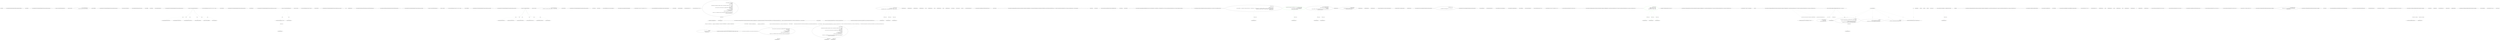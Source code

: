 digraph  {
m0_17 [cluster="Unk.Be", file="InstanceChooser.cs", label="Entry Unk.Be", span=""];
m0_12 [cluster="CommandLine.Tests.Fakes.SimpleOptionsWithValueList.SimpleOptionsWithValueList()", file="InstanceChooser.cs", label="Entry CommandLine.Tests.Fakes.SimpleOptionsWithValueList.SimpleOptionsWithValueList()", span="35-35"];
m0_16 [cluster="Unk.BeTrue", file="InstanceChooser.cs", label="Entry Unk.BeTrue", span=""];
m0_34 [cluster="CommandLine.Tests.Unit.ValueListAttributeParsingFixture.Value_list_with_max_elem_outside_bounds()", file="InstanceChooser.cs", label="Entry CommandLine.Tests.Unit.ValueListAttributeParsingFixture.Value_list_with_max_elem_outside_bounds()", span="76-76"];
m0_35 [cluster="CommandLine.Tests.Unit.ValueListAttributeParsingFixture.Value_list_with_max_elem_outside_bounds()", file="InstanceChooser.cs", label="var options = new OptionsWithValueListMaximumThree()", span="78-78"];
m0_36 [cluster="CommandLine.Tests.Unit.ValueListAttributeParsingFixture.Value_list_with_max_elem_outside_bounds()", file="InstanceChooser.cs", label="var parser = new Parser()", span="79-79"];
m0_37 [cluster="CommandLine.Tests.Unit.ValueListAttributeParsingFixture.Value_list_with_max_elem_outside_bounds()", file="InstanceChooser.cs", label="var result = parser.ParseArguments(\r\n                    new string[] { ''file.a'', ''file.b'', ''file.c'', ''file.d'' }, options)", span="80-81"];
m0_38 [cluster="CommandLine.Tests.Unit.ValueListAttributeParsingFixture.Value_list_with_max_elem_outside_bounds()", file="InstanceChooser.cs", label="result.Should().BeFalse()", span="83-83"];
m0_39 [cluster="CommandLine.Tests.Unit.ValueListAttributeParsingFixture.Value_list_with_max_elem_outside_bounds()", file="InstanceChooser.cs", label="Exit CommandLine.Tests.Unit.ValueListAttributeParsingFixture.Value_list_with_max_elem_outside_bounds()", span="76-76"];
m0_18 [cluster="System.Console.WriteLine(object)", file="InstanceChooser.cs", label="Entry System.Console.WriteLine(object)", span="0-0"];
m0_14 [cluster="CommandLine.Parser.ParseArguments(string[], object)", file="InstanceChooser.cs", label="Entry CommandLine.Parser.ParseArguments(string[], object)", span="141-141"];
m0_33 [cluster="Unk.BeFalse", file="InstanceChooser.cs", label="Entry Unk.BeFalse", span=""];
m0_32 [cluster="Unk.BeNull", file="InstanceChooser.cs", label="Entry Unk.BeNull", span=""];
m0_13 [cluster="CommandLine.Parser.Parser()", file="InstanceChooser.cs", label="Entry CommandLine.Parser.Parser()", span="55-55"];
m0_19 [cluster="CommandLine.Tests.Unit.ValueListAttributeParsingFixture.Value_list_with_max_elem_inside_bounds()", file="InstanceChooser.cs", label="Entry CommandLine.Tests.Unit.ValueListAttributeParsingFixture.Value_list_with_max_elem_inside_bounds()", span="59-59"];
m0_20 [cluster="CommandLine.Tests.Unit.ValueListAttributeParsingFixture.Value_list_with_max_elem_inside_bounds()", file="InstanceChooser.cs", label="var options = new OptionsWithValueListMaximumThree()", span="61-61"];
m0_22 [cluster="CommandLine.Tests.Unit.ValueListAttributeParsingFixture.Value_list_with_max_elem_inside_bounds()", file="InstanceChooser.cs", label="var result = parser.ParseArguments(new string[] { ''file.a'', ''file.b'', ''file.c'' }, options)", span="63-63"];
m0_24 [cluster="CommandLine.Tests.Unit.ValueListAttributeParsingFixture.Value_list_with_max_elem_inside_bounds()", file="InstanceChooser.cs", label="options.InputFilenames[0].Should().Be(''file.a'')", span="67-67"];
m0_25 [cluster="CommandLine.Tests.Unit.ValueListAttributeParsingFixture.Value_list_with_max_elem_inside_bounds()", file="InstanceChooser.cs", label="options.InputFilenames[1].Should().Be(''file.b'')", span="68-68"];
m0_26 [cluster="CommandLine.Tests.Unit.ValueListAttributeParsingFixture.Value_list_with_max_elem_inside_bounds()", file="InstanceChooser.cs", label="options.InputFilenames[2].Should().Be(''file.c'')", span="69-69"];
m0_27 [cluster="CommandLine.Tests.Unit.ValueListAttributeParsingFixture.Value_list_with_max_elem_inside_bounds()", file="InstanceChooser.cs", label="options.OutputFile.Should().BeNull()", span="70-70"];
m0_28 [cluster="CommandLine.Tests.Unit.ValueListAttributeParsingFixture.Value_list_with_max_elem_inside_bounds()", file="InstanceChooser.cs", label="options.Overwrite.Should().BeFalse()", span="71-71"];
m0_29 [cluster="CommandLine.Tests.Unit.ValueListAttributeParsingFixture.Value_list_with_max_elem_inside_bounds()", file="InstanceChooser.cs", label="Console.WriteLine(options)", span="72-72"];
m0_23 [cluster="CommandLine.Tests.Unit.ValueListAttributeParsingFixture.Value_list_with_max_elem_inside_bounds()", file="InstanceChooser.cs", label="result.Should().BeTrue()", span="65-65"];
m0_30 [cluster="CommandLine.Tests.Unit.ValueListAttributeParsingFixture.Value_list_with_max_elem_inside_bounds()", file="InstanceChooser.cs", label="Exit CommandLine.Tests.Unit.ValueListAttributeParsingFixture.Value_list_with_max_elem_inside_bounds()", span="59-59"];
m0_49 [cluster="Unk.HaveCount", file="InstanceChooser.cs", label="Entry Unk.HaveCount", span=""];
m0_40 [cluster="CommandLine.Tests.Unit.ValueListAttributeParsingFixture.Value_list_with_max_elem_set_to_zero_succeeds()", file="InstanceChooser.cs", label="Entry CommandLine.Tests.Unit.ValueListAttributeParsingFixture.Value_list_with_max_elem_set_to_zero_succeeds()", span="87-87"];
m0_41 [cluster="CommandLine.Tests.Unit.ValueListAttributeParsingFixture.Value_list_with_max_elem_set_to_zero_succeeds()", file="InstanceChooser.cs", label="var options = new OptionsWithValueListMaximumZero()", span="89-89"];
m0_42 [cluster="CommandLine.Tests.Unit.ValueListAttributeParsingFixture.Value_list_with_max_elem_set_to_zero_succeeds()", file="InstanceChooser.cs", label="var parser = new Parser()", span="90-90"];
m0_43 [cluster="CommandLine.Tests.Unit.ValueListAttributeParsingFixture.Value_list_with_max_elem_set_to_zero_succeeds()", file="InstanceChooser.cs", label="var result = parser.ParseArguments(new string[] { }, options)", span="91-91"];
m0_45 [cluster="CommandLine.Tests.Unit.ValueListAttributeParsingFixture.Value_list_with_max_elem_set_to_zero_succeeds()", file="InstanceChooser.cs", label="options.Junk.Should().HaveCount(n => n == 0)", span="95-95"];
m0_46 [cluster="CommandLine.Tests.Unit.ValueListAttributeParsingFixture.Value_list_with_max_elem_set_to_zero_succeeds()", file="InstanceChooser.cs", label="Console.WriteLine(options)", span="96-96"];
m0_44 [cluster="CommandLine.Tests.Unit.ValueListAttributeParsingFixture.Value_list_with_max_elem_set_to_zero_succeeds()", file="InstanceChooser.cs", label="result.Should().BeTrue()", span="93-93"];
m0_47 [cluster="CommandLine.Tests.Unit.ValueListAttributeParsingFixture.Value_list_with_max_elem_set_to_zero_succeeds()", file="InstanceChooser.cs", label="Exit CommandLine.Tests.Unit.ValueListAttributeParsingFixture.Value_list_with_max_elem_set_to_zero_succeeds()", span="87-87"];
m0_50 [cluster="lambda expression", file="InstanceChooser.cs", label="Entry lambda expression", span="95-95"];
m0_51 [cluster="lambda expression", file="InstanceChooser.cs", label="n == 0", span="95-95"];
m0_52 [cluster="lambda expression", file="InstanceChooser.cs", label="Exit lambda expression", span="95-95"];
m0_48 [cluster="CommandLine.Tests.Fakes.OptionsWithValueListMaximumZero.OptionsWithValueListMaximumZero()", file="InstanceChooser.cs", label="Entry CommandLine.Tests.Fakes.OptionsWithValueListMaximumZero.OptionsWithValueListMaximumZero()", span="36-36"];
m0_31 [cluster="CommandLine.Tests.Fakes.OptionsWithValueListMaximumThree.OptionsWithValueListMaximumThree()", file="InstanceChooser.cs", label="Entry CommandLine.Tests.Fakes.OptionsWithValueListMaximumThree.OptionsWithValueListMaximumThree()", span="35-35"];
m0_53 [cluster="CommandLine.Tests.Unit.ValueListAttributeParsingFixture.Value_list_with_max_elem_set_to_zero_failes()", file="InstanceChooser.cs", label="Entry CommandLine.Tests.Unit.ValueListAttributeParsingFixture.Value_list_with_max_elem_set_to_zero_failes()", span="100-100"];
m0_54 [cluster="CommandLine.Tests.Unit.ValueListAttributeParsingFixture.Value_list_with_max_elem_set_to_zero_failes()", file="InstanceChooser.cs", label="var options = new OptionsWithValueListMaximumZero()", span="102-102"];
m0_55 [cluster="CommandLine.Tests.Unit.ValueListAttributeParsingFixture.Value_list_with_max_elem_set_to_zero_failes()", file="InstanceChooser.cs", label="var parser = new Parser()", span="103-103"];
m0_56 [cluster="CommandLine.Tests.Unit.ValueListAttributeParsingFixture.Value_list_with_max_elem_set_to_zero_failes()", file="InstanceChooser.cs", label="var result = parser.ParseArguments(new string[] { ''some'', ''value'' }, options)", span="104-104"];
m0_57 [cluster="CommandLine.Tests.Unit.ValueListAttributeParsingFixture.Value_list_with_max_elem_set_to_zero_failes()", file="InstanceChooser.cs", label="result.Should().BeFalse()", span="106-106"];
m0_58 [cluster="CommandLine.Tests.Unit.ValueListAttributeParsingFixture.Value_list_with_max_elem_set_to_zero_failes()", file="InstanceChooser.cs", label="Exit CommandLine.Tests.Unit.ValueListAttributeParsingFixture.Value_list_with_max_elem_set_to_zero_failes()", span="100-100"];
m0_0 [cluster="CommandLine.Tests.Unit.ValueListAttributeParsingFixture.Value_list_attribute_isolates_non_option_values()", file="InstanceChooser.cs", label="Entry CommandLine.Tests.Unit.ValueListAttributeParsingFixture.Value_list_attribute_isolates_non_option_values()", span="41-41"];
m0_1 [cluster="CommandLine.Tests.Unit.ValueListAttributeParsingFixture.Value_list_attribute_isolates_non_option_values()", file="InstanceChooser.cs", label="var options = new SimpleOptionsWithValueList()", span="43-43"];
m0_2 [cluster="CommandLine.Tests.Unit.ValueListAttributeParsingFixture.Value_list_attribute_isolates_non_option_values()", file="InstanceChooser.cs", label="var parser = new Parser()", span="44-44"];
m0_3 [cluster="CommandLine.Tests.Unit.ValueListAttributeParsingFixture.Value_list_attribute_isolates_non_option_values()", file="InstanceChooser.cs", label="var result = parser.ParseArguments(\r\n                new string[] { ''--switch'', ''file1.ext'', ''file2.ext'', ''file3.ext'', ''-s'', ''out.ext'' }, options)", span="45-46"];
m0_5 [cluster="CommandLine.Tests.Unit.ValueListAttributeParsingFixture.Value_list_attribute_isolates_non_option_values()", file="InstanceChooser.cs", label="options.Items[0].Should().Be(''file1.ext'')", span="50-50"];
m0_6 [cluster="CommandLine.Tests.Unit.ValueListAttributeParsingFixture.Value_list_attribute_isolates_non_option_values()", file="InstanceChooser.cs", label="options.Items[1].Should().Be(''file2.ext'')", span="51-51"];
m0_7 [cluster="CommandLine.Tests.Unit.ValueListAttributeParsingFixture.Value_list_attribute_isolates_non_option_values()", file="InstanceChooser.cs", label="options.Items[2].Should().Be(''file3.ext'')", span="52-52"];
m0_8 [cluster="CommandLine.Tests.Unit.ValueListAttributeParsingFixture.Value_list_attribute_isolates_non_option_values()", file="InstanceChooser.cs", label="options.StringValue.Should().Be(''out.ext'')", span="53-53"];
m0_9 [cluster="CommandLine.Tests.Unit.ValueListAttributeParsingFixture.Value_list_attribute_isolates_non_option_values()", file="InstanceChooser.cs", label="options.BooleanValue.Should().BeTrue()", span="54-54"];
m0_10 [cluster="CommandLine.Tests.Unit.ValueListAttributeParsingFixture.Value_list_attribute_isolates_non_option_values()", file="InstanceChooser.cs", label="Console.WriteLine(options)", span="55-55"];
m0_4 [cluster="CommandLine.Tests.Unit.ValueListAttributeParsingFixture.Value_list_attribute_isolates_non_option_values()", file="InstanceChooser.cs", label="result.Should().BeTrue()", span="48-48"];
m0_11 [cluster="CommandLine.Tests.Unit.ValueListAttributeParsingFixture.Value_list_attribute_isolates_non_option_values()", file="InstanceChooser.cs", label="Exit CommandLine.Tests.Unit.ValueListAttributeParsingFixture.Value_list_attribute_isolates_non_option_values()", span="41-41"];
m0_15 [cluster="Unk.Should", file="InstanceChooser.cs", label="Entry Unk.Should", span=""];
m1_4 [cluster="Unk.Select", file="OptionMapper.cs", label="Entry Unk.Select", span=""];
m1_18 [cluster="string.MatchName(string, string, System.StringComparer)", file="OptionMapper.cs", label="Entry string.MatchName(string, string, System.StringComparer)", span="8-8"];
m1_24 [cluster="CommandLine.Core.OptionSpecification.FromOptionSpecification()", file="OptionMapper.cs", label="Entry CommandLine.Core.OptionSpecification.FromOptionSpecification()", span="15-15"];
m1_26 [cluster="CSharpx.Maybe<T1>.Return<T1, T2>(System.Func<T1, T2>, T2)", file="OptionMapper.cs", label="Entry CSharpx.Maybe<T1>.Return<T1, T2>(System.Func<T1, T2>, T2)", span="126-126"];
m1_23 [cluster="CommandLine.BadFormatConversionError.BadFormatConversionError(CommandLine.NameInfo)", file="OptionMapper.cs", label="Entry CommandLine.BadFormatConversionError.BadFormatConversionError(CommandLine.NameInfo)", span="324-324"];
m1_11 [cluster="Unk.ToMaybe", file="OptionMapper.cs", label="Entry Unk.ToMaybe", span=""];
m1_10 [cluster="Unk.FirstOrDefault", file="OptionMapper.cs", label="Entry Unk.FirstOrDefault", span=""];
m1_25 [cluster="CSharpx.Maybe.Just<T>(T)", file="OptionMapper.cs", label="Entry CSharpx.Maybe.Just<T>(T)", span="80-80"];
m1_13 [cluster="System.Tuple.Create<T1, T2>(T1, T2)", file="OptionMapper.cs", label="Entry System.Tuple.Create<T1, T2>(T1, T2)", span="0-0"];
m1_27 [cluster="lambda expression", file="OptionMapper.cs", label="Entry lambda expression", span="28-31"];
m1_8 [cluster="lambda expression", file="OptionMapper.cs", label="options.FirstOrDefault(\r\n                            s =>\r\n                            s.Key.MatchName(((OptionSpecification)pt.Specification).ShortName, ((OptionSpecification)pt.Specification).LongName, comparer))\r\n                               .ToMaybe()\r\n                               .Return(sequence =>\r\n                                    converter(sequence.Value, pt.Property.PropertyType, pt.Specification.TargetType != TargetType.Sequence)\r\n                                    .Return(converted =>\r\n                                            Tuple.Create(\r\n                                                pt.WithValue(Maybe.Just(converted)),\r\n                                                Maybe.Nothing<Error>()),\r\n                                            Tuple.Create<SpecificationProperty, Maybe<Error>>(\r\n                                                pt,\r\n                                                Maybe.Just<Error>(new BadFormatConversionError(((OptionSpecification)pt.Specification).FromOptionSpecification())))),\r\n                                Tuple.Create(pt, Maybe.Nothing<Error>()))", span="22-35"];
m1_16 [cluster="lambda expression", file="OptionMapper.cs", label="s.Key.MatchName(((OptionSpecification)pt.Specification).ShortName, ((OptionSpecification)pt.Specification).LongName, comparer)", span="24-24"];
m1_20 [cluster="lambda expression", file="OptionMapper.cs", label="converter(sequence.Value, pt.Property.PropertyType, pt.Specification.TargetType != TargetType.Sequence)\r\n                                    .Return(converted =>\r\n                                            Tuple.Create(\r\n                                                pt.WithValue(Maybe.Just(converted)),\r\n                                                Maybe.Nothing<Error>()),\r\n                                            Tuple.Create<SpecificationProperty, Maybe<Error>>(\r\n                                                pt,\r\n                                                Maybe.Just<Error>(new BadFormatConversionError(((OptionSpecification)pt.Specification).FromOptionSpecification()))))", span="27-34"];
m1_7 [cluster="lambda expression", file="OptionMapper.cs", label="Entry lambda expression", span="21-35"];
m1_31 [cluster="lambda expression", file="OptionMapper.cs", label="Entry lambda expression", span="38-38"];
m1_34 [cluster="lambda expression", file="OptionMapper.cs", label="Entry lambda expression", span="39-39"];
m1_37 [cluster="lambda expression", file="OptionMapper.cs", label="Entry lambda expression", span="39-39"];
m1_28 [cluster="lambda expression", file="OptionMapper.cs", label="Tuple.Create(\r\n                                                pt.WithValue(Maybe.Just(converted)),\r\n                                                Maybe.Nothing<Error>())", span="29-31"];
m1_9 [cluster="lambda expression", file="OptionMapper.cs", label="Exit lambda expression", span="21-35"];
m1_15 [cluster="lambda expression", file="OptionMapper.cs", label="Entry lambda expression", span="23-24"];
m1_19 [cluster="lambda expression", file="OptionMapper.cs", label="Entry lambda expression", span="26-34"];
m1_17 [cluster="lambda expression", file="OptionMapper.cs", label="Exit lambda expression", span="23-24"];
m1_21 [cluster="lambda expression", file="OptionMapper.cs", label="Exit lambda expression", span="26-34"];
m1_29 [cluster="lambda expression", file="OptionMapper.cs", label="Exit lambda expression", span="28-31"];
m1_32 [cluster="lambda expression", file="OptionMapper.cs", label="se.Item1", span="38-38"];
m1_33 [cluster="lambda expression", file="OptionMapper.cs", label="Exit lambda expression", span="38-38"];
m1_35 [cluster="lambda expression", file="OptionMapper.cs", label="se.Item2", span="39-39"];
m1_36 [cluster="lambda expression", file="OptionMapper.cs", label="Exit lambda expression", span="39-39"];
m1_38 [cluster="lambda expression", file="OptionMapper.cs", label="se.Value", span="39-39"];
m1_39 [cluster="lambda expression", file="OptionMapper.cs", label="Exit lambda expression", span="39-39"];
m1_14 [cluster="Unk.Return", file="OptionMapper.cs", label="Entry Unk.Return", span=""];
m1_22 [cluster="Unk.converter", file="OptionMapper.cs", label="Entry Unk.converter", span=""];
m1_5 [cluster="Unk.>", file="OptionMapper.cs", label="Entry Unk.>", span=""];
m1_12 [cluster="CSharpx.Maybe.Nothing<T>()", file="OptionMapper.cs", label="Entry CSharpx.Maybe.Nothing<T>()", span="75-75"];
m1_30 [cluster="CommandLine.Core.SpecificationProperty.WithValue(CSharpx.Maybe<object>)", file="OptionMapper.cs", label="Entry CommandLine.Core.SpecificationProperty.WithValue(CSharpx.Maybe<object>)", span="18-18"];
m1_6 [cluster="Unk.Succeed", file="OptionMapper.cs", label="Entry Unk.Succeed", span=""];
m1_0 [cluster="CommandLine.Core.OptionMapper.MapValues(System.Collections.Generic.IEnumerable<CommandLine.Core.SpecificationProperty>, System.Collections.Generic.IEnumerable<System.Collections.Generic.KeyValuePair<string, System.Collections.Generic.IEnumerable<string>>>, System.Func<System.Collections.Generic.IEnumerable<string>, System.Type, bool, CSharpx.Maybe<object>>, System.StringComparer)", file="OptionMapper.cs", label="Entry CommandLine.Core.OptionMapper.MapValues(System.Collections.Generic.IEnumerable<CommandLine.Core.SpecificationProperty>, System.Collections.Generic.IEnumerable<System.Collections.Generic.KeyValuePair<string, System.Collections.Generic.IEnumerable<string>>>, System.Func<System.Collections.Generic.IEnumerable<string>, System.Type, bool, CSharpx.Maybe<object>>, System.StringComparer)", span="14-14"];
m1_1 [cluster="CommandLine.Core.OptionMapper.MapValues(System.Collections.Generic.IEnumerable<CommandLine.Core.SpecificationProperty>, System.Collections.Generic.IEnumerable<System.Collections.Generic.KeyValuePair<string, System.Collections.Generic.IEnumerable<string>>>, System.Func<System.Collections.Generic.IEnumerable<string>, System.Type, bool, CSharpx.Maybe<object>>, System.StringComparer)", file="OptionMapper.cs", label="var sequencesAndErrors = propertyTuples\r\n                .Select(pt =>\r\n                    options.FirstOrDefault(\r\n                            s =>\r\n                            s.Key.MatchName(((OptionSpecification)pt.Specification).ShortName, ((OptionSpecification)pt.Specification).LongName, comparer))\r\n                               .ToMaybe()\r\n                               .Return(sequence =>\r\n                                    converter(sequence.Value, pt.Property.PropertyType, pt.Specification.TargetType != TargetType.Sequence)\r\n                                    .Return(converted =>\r\n                                            Tuple.Create(\r\n                                                pt.WithValue(Maybe.Just(converted)),\r\n                                                Maybe.Nothing<Error>()),\r\n                                            Tuple.Create<SpecificationProperty, Maybe<Error>>(\r\n                                                pt,\r\n                                                Maybe.Just<Error>(new BadFormatConversionError(((OptionSpecification)pt.Specification).FromOptionSpecification())))),\r\n                                Tuple.Create(pt, Maybe.Nothing<Error>()))\r\n                )", span="20-36"];
m1_2 [cluster="CommandLine.Core.OptionMapper.MapValues(System.Collections.Generic.IEnumerable<CommandLine.Core.SpecificationProperty>, System.Collections.Generic.IEnumerable<System.Collections.Generic.KeyValuePair<string, System.Collections.Generic.IEnumerable<string>>>, System.Func<System.Collections.Generic.IEnumerable<string>, System.Type, bool, CSharpx.Maybe<object>>, System.StringComparer)", file="OptionMapper.cs", label="return Result.Succeed(\r\n                sequencesAndErrors.Select(se => se.Item1),\r\n                sequencesAndErrors.Select(se => se.Item2).OfType<Just<Error>>().Select(se => se.Value));", span="37-39"];
m1_3 [cluster="CommandLine.Core.OptionMapper.MapValues(System.Collections.Generic.IEnumerable<CommandLine.Core.SpecificationProperty>, System.Collections.Generic.IEnumerable<System.Collections.Generic.KeyValuePair<string, System.Collections.Generic.IEnumerable<string>>>, System.Func<System.Collections.Generic.IEnumerable<string>, System.Type, bool, CSharpx.Maybe<object>>, System.StringComparer)", file="OptionMapper.cs", label="Exit CommandLine.Core.OptionMapper.MapValues(System.Collections.Generic.IEnumerable<CommandLine.Core.SpecificationProperty>, System.Collections.Generic.IEnumerable<System.Collections.Generic.KeyValuePair<string, System.Collections.Generic.IEnumerable<string>>>, System.Func<System.Collections.Generic.IEnumerable<string>, System.Type, bool, CSharpx.Maybe<object>>, System.StringComparer)", span="14-14"];
m1_40 [file="OptionMapper.cs", label="System.Collections.Generic.IEnumerable<System.Collections.Generic.KeyValuePair<string, System.Collections.Generic.IEnumerable<string>>>", span=""];
m1_41 [file="OptionMapper.cs", label="System.Func<System.Collections.Generic.IEnumerable<string>, System.Type, bool, CSharpx.Maybe<object>>", span=""];
m1_42 [file="OptionMapper.cs", label="System.StringComparer", span=""];
m1_43 [file="OptionMapper.cs", label="CommandLine.Core.SpecificationProperty", span=""];
m2_13 [cluster="Unk.Where", file="OptionMapperTests.cs", label="Entry Unk.Where", span=""];
m2_12 [cluster="Unk.Create", file="OptionMapperTests.cs", label="Entry Unk.Create", span=""];
m2_6 [cluster="System.Collections.Generic.KeyValuePair<TKey, TValue>.KeyValuePair(TKey, TValue)", file="OptionMapperTests.cs", label="Entry System.Collections.Generic.KeyValuePair<TKey, TValue>.KeyValuePair(TKey, TValue)", span="0-0"];
m2_11 [cluster="Unk.Single", file="OptionMapperTests.cs", label="Entry Unk.Single", span=""];
m2_15 [cluster="Unk.NotNull", file="OptionMapperTests.cs", label="Entry Unk.NotNull", span=""];
m2_7 [cluster="CommandLine.Core.OptionSpecification.OptionSpecification(string, string, bool, string, CSharpx.Maybe<int>, CSharpx.Maybe<int>, char, CSharpx.Maybe<object>, string, string, System.Collections.Generic.IEnumerable<string>, System.Type, CommandLine.Core.TargetType)", file="OptionMapperTests.cs", label="Entry CommandLine.Core.OptionSpecification.OptionSpecification(string, string, bool, string, CSharpx.Maybe<int>, CSharpx.Maybe<int>, char, CSharpx.Maybe<object>, string, string, System.Collections.Generic.IEnumerable<string>, System.Type, CommandLine.Core.TargetType)", span="16-16"];
m2_27 [cluster="CommandLine.Core.TypeConverter.ChangeType(System.Collections.Generic.IEnumerable<string>, System.Type, bool, System.Globalization.CultureInfo)", file="OptionMapperTests.cs", label="Entry CommandLine.Core.TypeConverter.ChangeType(System.Collections.Generic.IEnumerable<string>, System.Type, bool, System.Globalization.CultureInfo)", span="13-13"];
m2_16 [cluster="lambda expression", file="OptionMapperTests.cs", label="Entry lambda expression", span="28-28"];
m2_28 [cluster="lambda expression", file="OptionMapperTests.cs", label="Entry lambda expression", span="41-43"];
m2_20 [cluster="lambda expression", file="OptionMapperTests.cs", label="Entry lambda expression", span="34-34"];
m2_24 [cluster="lambda expression", file="OptionMapperTests.cs", label="Entry lambda expression", span="36-36"];
m2_30 [cluster="lambda expression", file="OptionMapperTests.cs", label="Exit lambda expression", span="41-43"];
m2_29 [cluster="lambda expression", file="OptionMapperTests.cs", label="a.Specification.IsOption()\r\n                && ((OptionSpecification)a.Specification).ShortName.Equals(''x'')\r\n                && (bool)((Just<object>)a.Value).Value", span="41-43"];
m2_22 [cluster="lambda expression", file="OptionMapperTests.cs", label="Exit lambda expression", span="34-34"];
m2_21 [cluster="lambda expression", file="OptionMapperTests.cs", label="pt.Specification.IsOption()", span="34-34"];
m2_26 [cluster="lambda expression", file="OptionMapperTests.cs", label="Exit lambda expression", span="36-36"];
m2_25 [cluster="lambda expression", file="OptionMapperTests.cs", label="TypeConverter.ChangeType(vals, type, isScalar, CultureInfo.InvariantCulture)", span="36-36"];
m2_17 [cluster="lambda expression", file="OptionMapperTests.cs", label="p.Name.Equals(''BoolValue'', StringComparison.Ordinal)", span="28-28"];
m2_18 [cluster="lambda expression", file="OptionMapperTests.cs", label="Exit lambda expression", span="28-28"];
m2_0 [cluster="CommandLine.Tests.Unit.Core.OptionMapperTests.Map_boolean_switch_creates_boolean_value()", file="OptionMapperTests.cs", label="Entry CommandLine.Tests.Unit.Core.OptionMapperTests.Map_boolean_switch_creates_boolean_value()", span="17-17"];
m2_4 [cluster="CommandLine.Tests.Unit.Core.OptionMapperTests.Map_boolean_switch_creates_boolean_value()", color=green, community=1, file="OptionMapperTests.cs", label="Assert.NotNull(((Ok<IEnumerable<SpecificationProperty>, Error>)result).Value.Success.Single(\r\n                a => a.Specification.IsOption()\r\n                && ((OptionSpecification)a.Specification).ShortName.Equals(''x'')\r\n                && (bool)((Just<object>)a.Value).Value))", prediction=0, span="40-43"];
m2_3 [cluster="CommandLine.Tests.Unit.Core.OptionMapperTests.Map_boolean_switch_creates_boolean_value()", file="OptionMapperTests.cs", label="var result = OptionMapper.MapValues(\r\n                specProps.Where(pt => pt.Specification.IsOption()),\r\n                tokenPartitions,\r\n                (vals, type, isScalar) => TypeConverter.ChangeType(vals, type, isScalar, CultureInfo.InvariantCulture),\r\n                StringComparer.InvariantCulture)", span="33-37"];
m2_1 [cluster="CommandLine.Tests.Unit.Core.OptionMapperTests.Map_boolean_switch_creates_boolean_value()", file="OptionMapperTests.cs", label="var tokenPartitions = new[]\r\n                {\r\n                    new KeyValuePair<string, IEnumerable<string>>(''x'', new [] { ''true'' })\r\n                }", span="20-23"];
m2_2 [cluster="CommandLine.Tests.Unit.Core.OptionMapperTests.Map_boolean_switch_creates_boolean_value()", file="OptionMapperTests.cs", label="var specProps = new[]\r\n                {\r\n                    SpecificationProperty.Create(\r\n                        new OptionSpecification(''x'', string.Empty, false, string.Empty, Maybe.Nothing<int>(), Maybe.Nothing<int>(), '\0', Maybe.Nothing<object>(), string.Empty, string.Empty, new List<string>(), typeof(bool), TargetType.Switch), \r\n                        typeof(FakeOptions).GetProperties().Single(p => p.Name.Equals(''BoolValue'', StringComparison.Ordinal)),\r\n                        Maybe.Nothing<object>())\r\n                }", span="24-30"];
m2_5 [cluster="CommandLine.Tests.Unit.Core.OptionMapperTests.Map_boolean_switch_creates_boolean_value()", file="OptionMapperTests.cs", label="Exit CommandLine.Tests.Unit.Core.OptionMapperTests.Map_boolean_switch_creates_boolean_value()", span="17-17"];
m2_31 [cluster="string.Equals(string)", file="OptionMapperTests.cs", label="Entry string.Equals(string)", span="0-0"];
m2_8 [cluster="CSharpx.Maybe.Nothing<T>()", file="OptionMapperTests.cs", label="Entry CSharpx.Maybe.Nothing<T>()", span="75-75"];
m2_19 [cluster="string.Equals(string, System.StringComparison)", file="OptionMapperTests.cs", label="Entry string.Equals(string, System.StringComparison)", span="0-0"];
m2_23 [cluster="CommandLine.Core.Specification.IsOption()", file="OptionMapperTests.cs", label="Entry CommandLine.Core.Specification.IsOption()", span="10-10"];
m2_14 [cluster="Unk.MapValues", file="OptionMapperTests.cs", label="Entry Unk.MapValues", span=""];
m2_10 [cluster="System.Type.GetProperties()", file="OptionMapperTests.cs", label="Entry System.Type.GetProperties()", span="0-0"];
m2_9 [cluster="System.Collections.Generic.List<T>.List()", file="OptionMapperTests.cs", label="Entry System.Collections.Generic.List<T>.List()", span="0-0"];
m5_36 [cluster="CSharpx.Maybe<T1>.Return<T1, T2>(System.Func<T1, T2>, T2)", file="ValueMapper.cs", label="Entry CSharpx.Maybe<T1>.Return<T1, T2>(System.Func<T1, T2>, T2)", span="126-126"];
m5_32 [cluster="System.Collections.Generic.IEnumerable<TSource>.Empty<TSource>()", file="ValueMapper.cs", label="Entry System.Collections.Generic.IEnumerable<TSource>.Empty<TSource>()", span="31-31"];
m5_0 [cluster="CommandLine.Core.ValueMapper.MapValues(System.Collections.Generic.IEnumerable<CommandLine.Core.SpecificationProperty>, System.Collections.Generic.IEnumerable<string>, System.Func<System.Collections.Generic.IEnumerable<string>, System.Type, bool, CSharpx.Maybe<object>>)", file="ValueMapper.cs", label="Entry CommandLine.Core.ValueMapper.MapValues(System.Collections.Generic.IEnumerable<CommandLine.Core.SpecificationProperty>, System.Collections.Generic.IEnumerable<string>, System.Func<System.Collections.Generic.IEnumerable<string>, System.Type, bool, CSharpx.Maybe<object>>)", span="15-15"];
m5_2 [cluster="CommandLine.Core.ValueMapper.MapValues(System.Collections.Generic.IEnumerable<CommandLine.Core.SpecificationProperty>, System.Collections.Generic.IEnumerable<string>, System.Func<System.Collections.Generic.IEnumerable<string>, System.Type, bool, CSharpx.Maybe<object>>)", color=green, community=0, file="ValueMapper.cs", label="return Result.Succeed(\r\n                propAndErrors.Select(pe => pe.Item1),\r\n                propAndErrors.Select(pe => pe.Item2)\r\n                    .OfType<Just<Error>>().Select(e => e.Value)\r\n                );", prediction=1, span="22-26"];
m5_1 [cluster="CommandLine.Core.ValueMapper.MapValues(System.Collections.Generic.IEnumerable<CommandLine.Core.SpecificationProperty>, System.Collections.Generic.IEnumerable<string>, System.Func<System.Collections.Generic.IEnumerable<string>, System.Type, bool, CSharpx.Maybe<object>>)", file="ValueMapper.cs", label="var propAndErrors = MapValuesImpl(specProps, values, converter)", span="20-20"];
m5_3 [cluster="CommandLine.Core.ValueMapper.MapValues(System.Collections.Generic.IEnumerable<CommandLine.Core.SpecificationProperty>, System.Collections.Generic.IEnumerable<string>, System.Func<System.Collections.Generic.IEnumerable<string>, System.Type, bool, CSharpx.Maybe<object>>)", file="ValueMapper.cs", label="Exit CommandLine.Core.ValueMapper.MapValues(System.Collections.Generic.IEnumerable<CommandLine.Core.SpecificationProperty>, System.Collections.Generic.IEnumerable<string>, System.Func<System.Collections.Generic.IEnumerable<string>, System.Type, bool, CSharpx.Maybe<object>>)", span="15-15"];
m5_71 [cluster="CSharpx.Maybe<T>.FromJust<T>(System.Exception)", file="ValueMapper.cs", label="Entry CSharpx.Maybe<T>.FromJust<T>(System.Exception)", span="160-160"];
m5_6 [cluster="Unk.>", file="ValueMapper.cs", label="Entry Unk.>", span=""];
m5_4 [cluster="CommandLine.Core.ValueMapper.MapValuesImpl(System.Collections.Generic.IEnumerable<CommandLine.Core.SpecificationProperty>, System.Collections.Generic.IEnumerable<string>, System.Func<System.Collections.Generic.IEnumerable<string>, System.Type, bool, CSharpx.Maybe<object>>)", file="ValueMapper.cs", label="Entry CommandLine.Core.ValueMapper.MapValuesImpl(System.Collections.Generic.IEnumerable<CommandLine.Core.SpecificationProperty>, System.Collections.Generic.IEnumerable<string>, System.Func<System.Collections.Generic.IEnumerable<string>, System.Type, bool, CSharpx.Maybe<object>>)", span="29-29"];
m5_29 [cluster="CommandLine.Core.ValueMapper.MapValuesImpl(System.Collections.Generic.IEnumerable<CommandLine.Core.SpecificationProperty>, System.Collections.Generic.IEnumerable<string>, System.Func<System.Collections.Generic.IEnumerable<string>, System.Type, bool, CSharpx.Maybe<object>>)", file="ValueMapper.cs", label="MapValuesImpl(specProps.Skip(1), values.Skip(taken.Count()), converter)", span="65-65"];
m5_17 [cluster="CommandLine.Core.ValueMapper.MapValuesImpl(System.Collections.Generic.IEnumerable<CommandLine.Core.SpecificationProperty>, System.Collections.Generic.IEnumerable<string>, System.Func<System.Collections.Generic.IEnumerable<string>, System.Type, bool, CSharpx.Maybe<object>>)", file="ValueMapper.cs", label="specProps.Empty()", span="34-34"];
m5_18 [cluster="CommandLine.Core.ValueMapper.MapValuesImpl(System.Collections.Generic.IEnumerable<CommandLine.Core.SpecificationProperty>, System.Collections.Generic.IEnumerable<string>, System.Func<System.Collections.Generic.IEnumerable<string>, System.Type, bool, CSharpx.Maybe<object>>)", file="ValueMapper.cs", label="yield break;", span="36-36"];
m5_22 [cluster="CommandLine.Core.ValueMapper.MapValuesImpl(System.Collections.Generic.IEnumerable<CommandLine.Core.SpecificationProperty>, System.Collections.Generic.IEnumerable<string>, System.Func<System.Collections.Generic.IEnumerable<string>, System.Type, bool, CSharpx.Maybe<object>>)", file="ValueMapper.cs", label="yield return\r\n                    Tuple.Create(pt, pt.Specification.MakeErrorInCaseOfMinConstraint());", span="42-43"];
m5_23 [cluster="CommandLine.Core.ValueMapper.MapValuesImpl(System.Collections.Generic.IEnumerable<CommandLine.Core.SpecificationProperty>, System.Collections.Generic.IEnumerable<string>, System.Func<System.Collections.Generic.IEnumerable<string>, System.Type, bool, CSharpx.Maybe<object>>)", file="ValueMapper.cs", label="yield break;", span="44-44"];
m5_26 [cluster="CommandLine.Core.ValueMapper.MapValuesImpl(System.Collections.Generic.IEnumerable<CommandLine.Core.SpecificationProperty>, System.Collections.Generic.IEnumerable<string>, System.Func<System.Collections.Generic.IEnumerable<string>, System.Type, bool, CSharpx.Maybe<object>>)", file="ValueMapper.cs", label="yield return\r\n                    Tuple.Create<SpecificationProperty, Maybe<Error>>(\r\n                        pt, Maybe.Just<Error>(new SequenceOutOfRangeError(NameInfo.EmptyName)));", span="52-54"];
m5_27 [cluster="CommandLine.Core.ValueMapper.MapValuesImpl(System.Collections.Generic.IEnumerable<CommandLine.Core.SpecificationProperty>, System.Collections.Generic.IEnumerable<string>, System.Func<System.Collections.Generic.IEnumerable<string>, System.Type, bool, CSharpx.Maybe<object>>)", file="ValueMapper.cs", label="yield break;", span="55-55"];
m5_28 [cluster="CommandLine.Core.ValueMapper.MapValuesImpl(System.Collections.Generic.IEnumerable<CommandLine.Core.SpecificationProperty>, System.Collections.Generic.IEnumerable<string>, System.Func<System.Collections.Generic.IEnumerable<string>, System.Type, bool, CSharpx.Maybe<object>>)", file="ValueMapper.cs", label="yield return\r\n                converter(taken, pt.Property.PropertyType, pt.Specification.TargetType != TargetType.Sequence)\r\n                    .Return(\r\n                        converted => Tuple.Create(pt.WithValue(Maybe.Just(converted)), Maybe.Nothing<Error>()),\r\n                        Tuple.Create<SpecificationProperty, Maybe<Error>>(\r\n                            pt, Maybe.Just<Error>(new BadFormatConversionError(NameInfo.EmptyName))));", span="58-63"];
m5_30 [cluster="CommandLine.Core.ValueMapper.MapValuesImpl(System.Collections.Generic.IEnumerable<CommandLine.Core.SpecificationProperty>, System.Collections.Generic.IEnumerable<string>, System.Func<System.Collections.Generic.IEnumerable<string>, System.Type, bool, CSharpx.Maybe<object>>)", file="ValueMapper.cs", label="yield return value;", span="67-67"];
m5_19 [cluster="CommandLine.Core.ValueMapper.MapValuesImpl(System.Collections.Generic.IEnumerable<CommandLine.Core.SpecificationProperty>, System.Collections.Generic.IEnumerable<string>, System.Func<System.Collections.Generic.IEnumerable<string>, System.Type, bool, CSharpx.Maybe<object>>)", file="ValueMapper.cs", label="var pt = specProps.First()", span="38-38"];
m5_20 [cluster="CommandLine.Core.ValueMapper.MapValuesImpl(System.Collections.Generic.IEnumerable<CommandLine.Core.SpecificationProperty>, System.Collections.Generic.IEnumerable<string>, System.Func<System.Collections.Generic.IEnumerable<string>, System.Type, bool, CSharpx.Maybe<object>>)", file="ValueMapper.cs", label="var taken = values.Take(pt.Specification.CountOfMaxNumberOfValues().Return(n => n, values.Count()))", span="39-39"];
m5_24 [cluster="CommandLine.Core.ValueMapper.MapValuesImpl(System.Collections.Generic.IEnumerable<CommandLine.Core.SpecificationProperty>, System.Collections.Generic.IEnumerable<string>, System.Func<System.Collections.Generic.IEnumerable<string>, System.Type, bool, CSharpx.Maybe<object>>)", file="ValueMapper.cs", label="var next = specProps.Skip(1).FirstOrDefault(s => s.Specification.IsValue()).ToMaybe()", span="47-47"];
m5_25 [cluster="CommandLine.Core.ValueMapper.MapValuesImpl(System.Collections.Generic.IEnumerable<CommandLine.Core.SpecificationProperty>, System.Collections.Generic.IEnumerable<string>, System.Func<System.Collections.Generic.IEnumerable<string>, System.Type, bool, CSharpx.Maybe<object>>)", file="ValueMapper.cs", label="pt.Specification.Max.IsJust()\r\n                && next.IsNothing()\r\n                && values.Skip(taken.Count()).Any()", span="48-50"];
m5_21 [cluster="CommandLine.Core.ValueMapper.MapValuesImpl(System.Collections.Generic.IEnumerable<CommandLine.Core.SpecificationProperty>, System.Collections.Generic.IEnumerable<string>, System.Func<System.Collections.Generic.IEnumerable<string>, System.Type, bool, CSharpx.Maybe<object>>)", file="ValueMapper.cs", label="taken.Empty()", span="40-40"];
m5_31 [cluster="CommandLine.Core.ValueMapper.MapValuesImpl(System.Collections.Generic.IEnumerable<CommandLine.Core.SpecificationProperty>, System.Collections.Generic.IEnumerable<string>, System.Func<System.Collections.Generic.IEnumerable<string>, System.Type, bool, CSharpx.Maybe<object>>)", file="ValueMapper.cs", label="Exit CommandLine.Core.ValueMapper.MapValuesImpl(System.Collections.Generic.IEnumerable<CommandLine.Core.SpecificationProperty>, System.Collections.Generic.IEnumerable<string>, System.Func<System.Collections.Generic.IEnumerable<string>, System.Type, bool, CSharpx.Maybe<object>>)", span="29-29"];
m5_34 [cluster="CommandLine.Core.Specification.CountOfMaxNumberOfValues()", file="ValueMapper.cs", label="Entry CommandLine.Core.Specification.CountOfMaxNumberOfValues()", span="71-71"];
m5_56 [cluster="CommandLine.Core.Specification.IsValue()", file="ValueMapper.cs", label="Entry CommandLine.Core.Specification.IsValue()", span="15-15"];
m5_42 [cluster="Unk.ToMaybe", file="ValueMapper.cs", label="Entry Unk.ToMaybe", span=""];
m5_46 [cluster="CommandLine.SequenceOutOfRangeError.SequenceOutOfRangeError(CommandLine.NameInfo)", file="ValueMapper.cs", label="Entry CommandLine.SequenceOutOfRangeError.SequenceOutOfRangeError(CommandLine.NameInfo)", span="335-335"];
m5_39 [cluster="System.Tuple.Create<T1, T2>(T1, T2)", file="ValueMapper.cs", label="Entry System.Tuple.Create<T1, T2>(T1, T2)", span="0-0"];
m5_47 [cluster="CSharpx.Maybe.Just<T>(T)", file="ValueMapper.cs", label="Entry CSharpx.Maybe.Just<T>(T)", span="80-80"];
m5_53 [cluster="lambda expression", file="ValueMapper.cs", label="Entry lambda expression", span="47-47"];
m5_8 [cluster="lambda expression", file="ValueMapper.cs", label="Entry lambda expression", span="23-23"];
m5_11 [cluster="lambda expression", file="ValueMapper.cs", label="Entry lambda expression", span="24-24"];
m5_14 [cluster="lambda expression", file="ValueMapper.cs", label="Entry lambda expression", span="25-25"];
m5_10 [cluster="lambda expression", file="ValueMapper.cs", label="Exit lambda expression", span="23-23"];
m5_9 [cluster="lambda expression", file="ValueMapper.cs", label="pe.Item1", span="23-23"];
m5_13 [cluster="lambda expression", file="ValueMapper.cs", label="Exit lambda expression", span="24-24"];
m5_12 [cluster="lambda expression", file="ValueMapper.cs", label="pe.Item2", span="24-24"];
m5_16 [cluster="lambda expression", file="ValueMapper.cs", label="Exit lambda expression", span="25-25"];
m5_15 [cluster="lambda expression", file="ValueMapper.cs", label="e.Value", span="25-25"];
m5_57 [cluster="lambda expression", file="ValueMapper.cs", label="Entry lambda expression", span="61-61"];
m5_58 [cluster="lambda expression", file="ValueMapper.cs", label="Tuple.Create(pt.WithValue(Maybe.Just(converted)), Maybe.Nothing<Error>())", span="61-61"];
m5_50 [cluster="lambda expression", file="ValueMapper.cs", label="Entry lambda expression", span="39-39"];
m5_59 [cluster="lambda expression", file="ValueMapper.cs", label="Exit lambda expression", span="61-61"];
m5_52 [cluster="lambda expression", file="ValueMapper.cs", label="Exit lambda expression", span="39-39"];
m5_51 [cluster="lambda expression", file="ValueMapper.cs", label=n, span="39-39"];
m5_54 [cluster="lambda expression", file="ValueMapper.cs", label="s.Specification.IsValue()", span="47-47"];
m5_55 [cluster="lambda expression", file="ValueMapper.cs", label="Exit lambda expression", span="47-47"];
m5_33 [cluster="System.Collections.Generic.IEnumerable<TSource>.First<TSource>()", file="ValueMapper.cs", label="Entry System.Collections.Generic.IEnumerable<TSource>.First<TSource>()", span="0-0"];
m5_45 [cluster="System.Collections.Generic.IEnumerable<TSource>.Any<TSource>()", file="ValueMapper.cs", label="Entry System.Collections.Generic.IEnumerable<TSource>.Any<TSource>()", span="0-0"];
m5_60 [cluster="CommandLine.Core.SpecificationProperty.WithValue(CSharpx.Maybe<object>)", file="ValueMapper.cs", label="Entry CommandLine.Core.SpecificationProperty.WithValue(CSharpx.Maybe<object>)", span="18-18"];
m5_40 [cluster="System.Collections.Generic.IEnumerable<TSource>.Skip<TSource>(int)", file="ValueMapper.cs", label="Entry System.Collections.Generic.IEnumerable<TSource>.Skip<TSource>(int)", span="0-0"];
m5_37 [cluster="System.Collections.Generic.IEnumerable<TSource>.Take<TSource>(int)", file="ValueMapper.cs", label="Entry System.Collections.Generic.IEnumerable<TSource>.Take<TSource>(int)", span="0-0"];
m5_48 [cluster="System.Func<T1, T2, T3, TResult>.Invoke(T1, T2, T3)", file="ValueMapper.cs", label="Entry System.Func<T1, T2, T3, TResult>.Invoke(T1, T2, T3)", span="0-0"];
m5_72 [cluster="CommandLine.Core.ValueMapper.MakeErrorInCaseOfMinConstraint(CommandLine.Core.Specification)", file="ValueMapper.cs", label="Entry CommandLine.Core.ValueMapper.MakeErrorInCaseOfMinConstraint(CommandLine.Core.Specification)", span="87-87"];
m5_73 [cluster="CommandLine.Core.ValueMapper.MakeErrorInCaseOfMinConstraint(CommandLine.Core.Specification)", file="ValueMapper.cs", label="return specification.Min.IsJust()\r\n                ? Maybe.Just<Error>(new SequenceOutOfRangeError(NameInfo.EmptyName))\r\n                : Maybe.Nothing<Error>();", span="89-91"];
m5_74 [cluster="CommandLine.Core.ValueMapper.MakeErrorInCaseOfMinConstraint(CommandLine.Core.Specification)", file="ValueMapper.cs", label="Exit CommandLine.Core.ValueMapper.MakeErrorInCaseOfMinConstraint(CommandLine.Core.Specification)", span="87-87"];
m5_5 [cluster="Unk.Select", file="ValueMapper.cs", label="Entry Unk.Select", span=""];
m5_49 [cluster="CommandLine.BadFormatConversionError.BadFormatConversionError(CommandLine.NameInfo)", file="ValueMapper.cs", label="Entry CommandLine.BadFormatConversionError.BadFormatConversionError(CommandLine.NameInfo)", span="324-324"];
m5_38 [cluster="CommandLine.Core.Specification.MakeErrorInCaseOfMinConstraint()", file="ValueMapper.cs", label="Entry CommandLine.Core.Specification.MakeErrorInCaseOfMinConstraint()", span="87-87"];
m5_61 [cluster="CSharpx.Maybe.Nothing<T>()", file="ValueMapper.cs", label="Entry CSharpx.Maybe.Nothing<T>()", span="75-75"];
m5_44 [cluster="CSharpx.Maybe<T>.IsNothing<T>()", file="ValueMapper.cs", label="Entry CSharpx.Maybe<T>.IsNothing<T>()", span="170-170"];
m5_35 [cluster="System.Collections.Generic.IEnumerable<TSource>.Count<TSource>()", file="ValueMapper.cs", label="Entry System.Collections.Generic.IEnumerable<TSource>.Count<TSource>()", span="0-0"];
m5_62 [cluster="CommandLine.Core.ValueMapper.CountOfMaxNumberOfValues(CommandLine.Core.Specification)", file="ValueMapper.cs", label="Entry CommandLine.Core.ValueMapper.CountOfMaxNumberOfValues(CommandLine.Core.Specification)", span="71-71"];
m5_68 [cluster="CommandLine.Core.ValueMapper.CountOfMaxNumberOfValues(CommandLine.Core.Specification)", file="ValueMapper.cs", label="return Maybe.Just(specification.Max.FromJust());", span="80-80"];
m5_65 [cluster="CommandLine.Core.ValueMapper.CountOfMaxNumberOfValues(CommandLine.Core.Specification)", file="ValueMapper.cs", label="return Maybe.Just(1);", span="76-76"];
m5_67 [cluster="CommandLine.Core.ValueMapper.CountOfMaxNumberOfValues(CommandLine.Core.Specification)", file="ValueMapper.cs", label="specification.Max.IsJust()", span="78-78"];
m5_64 [cluster="CommandLine.Core.ValueMapper.CountOfMaxNumberOfValues(CommandLine.Core.Specification)", file="ValueMapper.cs", label="TargetType.Scalar", span="75-75"];
m5_69 [cluster="CommandLine.Core.ValueMapper.CountOfMaxNumberOfValues(CommandLine.Core.Specification)", file="ValueMapper.cs", label="return Maybe.Nothing<int>();", span="84-84"];
m5_66 [cluster="CommandLine.Core.ValueMapper.CountOfMaxNumberOfValues(CommandLine.Core.Specification)", file="ValueMapper.cs", label="TargetType.Sequence", span="77-77"];
m5_63 [cluster="CommandLine.Core.ValueMapper.CountOfMaxNumberOfValues(CommandLine.Core.Specification)", file="ValueMapper.cs", label="specification.TargetType", span="73-73"];
m5_70 [cluster="CommandLine.Core.ValueMapper.CountOfMaxNumberOfValues(CommandLine.Core.Specification)", file="ValueMapper.cs", label="Exit CommandLine.Core.ValueMapper.CountOfMaxNumberOfValues(CommandLine.Core.Specification)", span="71-71"];
m5_41 [cluster="Unk.FirstOrDefault", file="ValueMapper.cs", label="Entry Unk.FirstOrDefault", span=""];
m5_43 [cluster="CSharpx.Maybe<T>.IsJust<T>()", file="ValueMapper.cs", label="Entry CSharpx.Maybe<T>.IsJust<T>()", span="175-175"];
m5_7 [cluster="Unk.Succeed", file="ValueMapper.cs", label="Entry Unk.Succeed", span=""];
m5_75 [file="ValueMapper.cs", label=pt, span=""];
m0_20 -> m0_24  [color=darkseagreen4, key=1, label=options, style=dashed];
m0_20 -> m0_25  [color=darkseagreen4, key=1, label=options, style=dashed];
m0_20 -> m0_26  [color=darkseagreen4, key=1, label=options, style=dashed];
m0_20 -> m0_27  [color=darkseagreen4, key=1, label=options, style=dashed];
m0_20 -> m0_28  [color=darkseagreen4, key=1, label=options, style=dashed];
m0_20 -> m0_29  [color=darkseagreen4, key=1, label=options, style=dashed];
m0_41 -> m0_45  [color=darkseagreen4, key=1, label=options, style=dashed];
m0_41 -> m0_46  [color=darkseagreen4, key=1, label=options, style=dashed];
m0_45 -> m0_50  [color=darkseagreen4, key=1, label="lambda expression", style=dashed];
m0_1 -> m0_5  [color=darkseagreen4, key=1, label=options, style=dashed];
m0_1 -> m0_6  [color=darkseagreen4, key=1, label=options, style=dashed];
m0_1 -> m0_7  [color=darkseagreen4, key=1, label=options, style=dashed];
m0_1 -> m0_8  [color=darkseagreen4, key=1, label=options, style=dashed];
m0_1 -> m0_9  [color=darkseagreen4, key=1, label=options, style=dashed];
m0_1 -> m0_10  [color=darkseagreen4, key=1, label=options, style=dashed];
m1_8 -> m1_15  [color=darkseagreen4, key=1, label="lambda expression", style=dashed];
m1_8 -> m1_19  [color=darkseagreen4, key=1, label="lambda expression", style=dashed];
m1_16 -> m1_16  [color=darkseagreen4, key=1, label="System.Collections.Generic.KeyValuePair<string, System.Collections.Generic.IEnumerable<string>>", style=dashed];
m1_20 -> m1_27  [color=darkseagreen4, key=1, label="lambda expression", style=dashed];
m1_7 -> m1_16  [color=darkseagreen4, key=1, label="CommandLine.Core.SpecificationProperty", style=dashed];
m1_7 -> m1_20  [color=darkseagreen4, key=1, label="CommandLine.Core.SpecificationProperty", style=dashed];
m1_7 -> m1_28  [color=darkseagreen4, key=1, label="CommandLine.Core.SpecificationProperty", style=dashed];
m1_0 -> m1_8  [color=darkseagreen4, key=1, label="System.Collections.Generic.IEnumerable<System.Collections.Generic.KeyValuePair<string, System.Collections.Generic.IEnumerable<string>>>", style=dashed];
m1_0 -> m1_16  [color=darkseagreen4, key=1, label="System.StringComparer", style=dashed];
m1_0 -> m1_20  [color=darkseagreen4, key=1, label="System.Func<System.Collections.Generic.IEnumerable<string>, System.Type, bool, CSharpx.Maybe<object>>", style=dashed];
m1_1 -> m1_7  [color=darkseagreen4, key=1, label="lambda expression", style=dashed];
m1_2 -> m1_31  [color=darkseagreen4, key=1, label="lambda expression", style=dashed];
m1_2 -> m1_34  [color=darkseagreen4, key=1, label="lambda expression", style=dashed];
m1_2 -> m1_37  [color=darkseagreen4, key=1, label="lambda expression", style=dashed];
m1_40 -> m1_8  [color=darkseagreen4, key=1, label="System.Collections.Generic.IEnumerable<System.Collections.Generic.KeyValuePair<string, System.Collections.Generic.IEnumerable<string>>>", style=dashed];
m1_41 -> m1_8  [color=darkseagreen4, key=1, label="System.Func<System.Collections.Generic.IEnumerable<string>, System.Type, bool, CSharpx.Maybe<object>>", style=dashed];
m1_41 -> m1_20  [color=darkseagreen4, key=1, label="System.Func<System.Collections.Generic.IEnumerable<string>, System.Type, bool, CSharpx.Maybe<object>>", style=dashed];
m1_42 -> m1_8  [color=darkseagreen4, key=1, label="System.StringComparer", style=dashed];
m1_42 -> m1_16  [color=darkseagreen4, key=1, label="System.StringComparer", style=dashed];
m1_43 -> m1_16  [color=darkseagreen4, key=1, label="CommandLine.Core.SpecificationProperty", style=dashed];
m1_43 -> m1_20  [color=darkseagreen4, key=1, label="CommandLine.Core.SpecificationProperty", style=dashed];
m1_43 -> m1_28  [color=darkseagreen4, key=1, label="CommandLine.Core.SpecificationProperty", style=dashed];
m2_4 -> m2_28  [color=green, key=1, label="lambda expression", style=dashed];
m2_3 -> m2_20  [color=darkseagreen4, key=1, label="lambda expression", style=dashed];
m2_3 -> m2_24  [color=darkseagreen4, key=1, label="lambda expression", style=dashed];
m2_2 -> m2_16  [color=darkseagreen4, key=1, label="lambda expression", style=dashed];
m5_2 -> m5_8  [color=green, key=1, label="lambda expression", style=dashed];
m5_2 -> m5_11  [color=green, key=1, label="lambda expression", style=dashed];
m5_2 -> m5_14  [color=green, key=1, label="lambda expression", style=dashed];
m5_4 -> m5_25  [color=darkseagreen4, key=1, label="System.Collections.Generic.IEnumerable<string>", style=dashed];
m5_4 -> m5_29  [color=darkseagreen4, key=1, label="System.Collections.Generic.IEnumerable<CommandLine.Core.SpecificationProperty>", style=dashed];
m5_28 -> m5_57  [color=darkseagreen4, key=1, label="lambda expression", style=dashed];
m5_19 -> m5_22  [color=darkseagreen4, key=1, label=pt, style=dashed];
m5_19 -> m5_26  [color=darkseagreen4, key=1, label=pt, style=dashed];
m5_19 -> m5_28  [color=darkseagreen4, key=1, label=pt, style=dashed];
m5_19 -> m5_25  [color=darkseagreen4, key=1, label=pt, style=dashed];
m5_19 -> m5_58  [color=darkseagreen4, key=1, label=pt, style=dashed];
m5_20 -> m5_29  [color=darkseagreen4, key=1, label=taken, style=dashed];
m5_20 -> m5_28  [color=darkseagreen4, key=1, label=taken, style=dashed];
m5_20 -> m5_50  [color=darkseagreen4, key=1, label="lambda expression", style=dashed];
m5_20 -> m5_25  [color=darkseagreen4, key=1, label=taken, style=dashed];
m5_24 -> m5_53  [color=darkseagreen4, key=1, label="lambda expression", style=dashed];
m5_62 -> m5_68  [color=darkseagreen4, key=1, label="CommandLine.Core.Specification", style=dashed];
m5_62 -> m5_67  [color=darkseagreen4, key=1, label="CommandLine.Core.Specification", style=dashed];
m5_75 -> m5_58  [color=darkseagreen4, key=1, label=pt, style=dashed];
}
